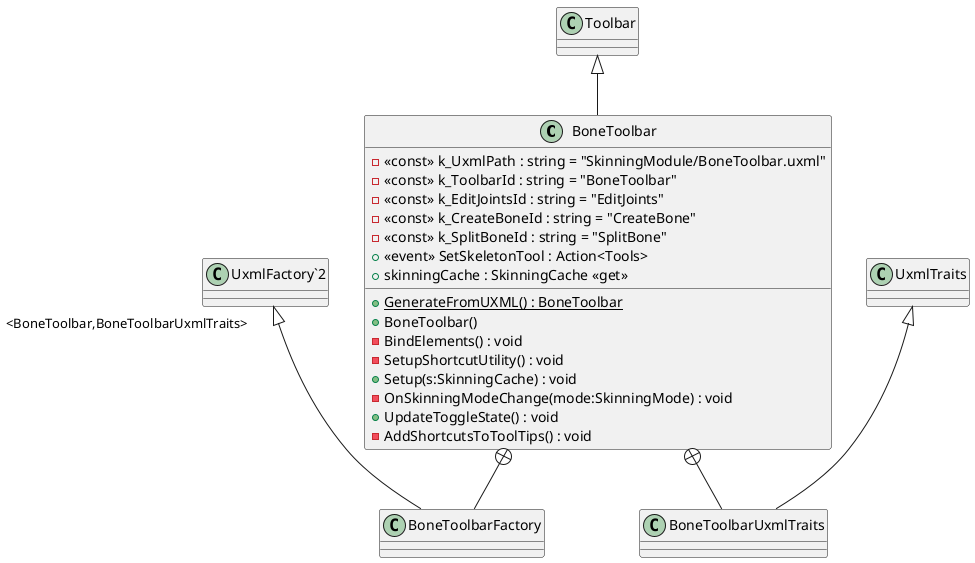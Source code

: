 @startuml
class BoneToolbar {
    - <<const>> k_UxmlPath : string = "SkinningModule/BoneToolbar.uxml"
    - <<const>> k_ToolbarId : string = "BoneToolbar"
    - <<const>> k_EditJointsId : string = "EditJoints"
    - <<const>> k_CreateBoneId : string = "CreateBone"
    - <<const>> k_SplitBoneId : string = "SplitBone"
    +  <<event>> SetSkeletonTool : Action<Tools> 
    + skinningCache : SkinningCache <<get>>
    + {static} GenerateFromUXML() : BoneToolbar
    + BoneToolbar()
    - BindElements() : void
    - SetupShortcutUtility() : void
    + Setup(s:SkinningCache) : void
    - OnSkinningModeChange(mode:SkinningMode) : void
    + UpdateToggleState() : void
    - AddShortcutsToToolTips() : void
}
class BoneToolbarFactory {
}
class BoneToolbarUxmlTraits {
}
Toolbar <|-- BoneToolbar
BoneToolbar +-- BoneToolbarFactory
"UxmlFactory`2" "<BoneToolbar,BoneToolbarUxmlTraits>" <|-- BoneToolbarFactory
BoneToolbar +-- BoneToolbarUxmlTraits
UxmlTraits <|-- BoneToolbarUxmlTraits
@enduml
